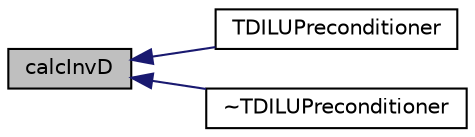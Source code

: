 digraph "calcInvD"
{
  bgcolor="transparent";
  edge [fontname="Helvetica",fontsize="10",labelfontname="Helvetica",labelfontsize="10"];
  node [fontname="Helvetica",fontsize="10",shape=record];
  rankdir="LR";
  Node1 [label="calcInvD",height=0.2,width=0.4,color="black", fillcolor="grey75", style="filled", fontcolor="black"];
  Node1 -> Node2 [dir="back",color="midnightblue",fontsize="10",style="solid",fontname="Helvetica"];
  Node2 [label="TDILUPreconditioner",height=0.2,width=0.4,color="black",URL="$a02561.html#a83033f343d8a210d84737857afb069b8",tooltip="Construct from matrix components and preconditioner data dictionary. "];
  Node1 -> Node3 [dir="back",color="midnightblue",fontsize="10",style="solid",fontname="Helvetica"];
  Node3 [label="~TDILUPreconditioner",height=0.2,width=0.4,color="black",URL="$a02561.html#a31d07522721fd96b74a7acf750a665d1"];
}
